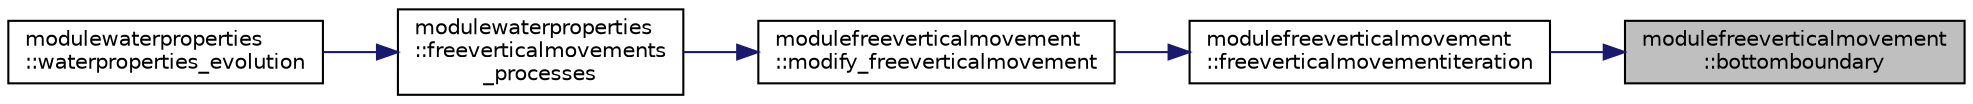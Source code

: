 digraph "modulefreeverticalmovement::bottomboundary"
{
 // LATEX_PDF_SIZE
  edge [fontname="Helvetica",fontsize="10",labelfontname="Helvetica",labelfontsize="10"];
  node [fontname="Helvetica",fontsize="10",shape=record];
  rankdir="RL";
  Node1 [label="modulefreeverticalmovement\l::bottomboundary",height=0.2,width=0.4,color="black", fillcolor="grey75", style="filled", fontcolor="black",tooltip=" "];
  Node1 -> Node2 [dir="back",color="midnightblue",fontsize="10",style="solid"];
  Node2 [label="modulefreeverticalmovement\l::freeverticalmovementiteration",height=0.2,width=0.4,color="black", fillcolor="white", style="filled",URL="$namespacemodulefreeverticalmovement.html#ac736b639239aa370175df19fc8836c97",tooltip=" "];
  Node2 -> Node3 [dir="back",color="midnightblue",fontsize="10",style="solid"];
  Node3 [label="modulefreeverticalmovement\l::modify_freeverticalmovement",height=0.2,width=0.4,color="black", fillcolor="white", style="filled",URL="$namespacemodulefreeverticalmovement.html#a70493770ba7c42e3f3d4dc5f09ae0e45",tooltip=" "];
  Node3 -> Node4 [dir="back",color="midnightblue",fontsize="10",style="solid"];
  Node4 [label="modulewaterproperties\l::freeverticalmovements\l_processes",height=0.2,width=0.4,color="black", fillcolor="white", style="filled",URL="$namespacemodulewaterproperties.html#a877a92e454e3c5723e48cbb8f6c322d8",tooltip=" "];
  Node4 -> Node5 [dir="back",color="midnightblue",fontsize="10",style="solid"];
  Node5 [label="modulewaterproperties\l::waterproperties_evolution",height=0.2,width=0.4,color="black", fillcolor="white", style="filled",URL="$namespacemodulewaterproperties.html#aa86f63313e6563018f6b05938306a23d",tooltip=" "];
}
